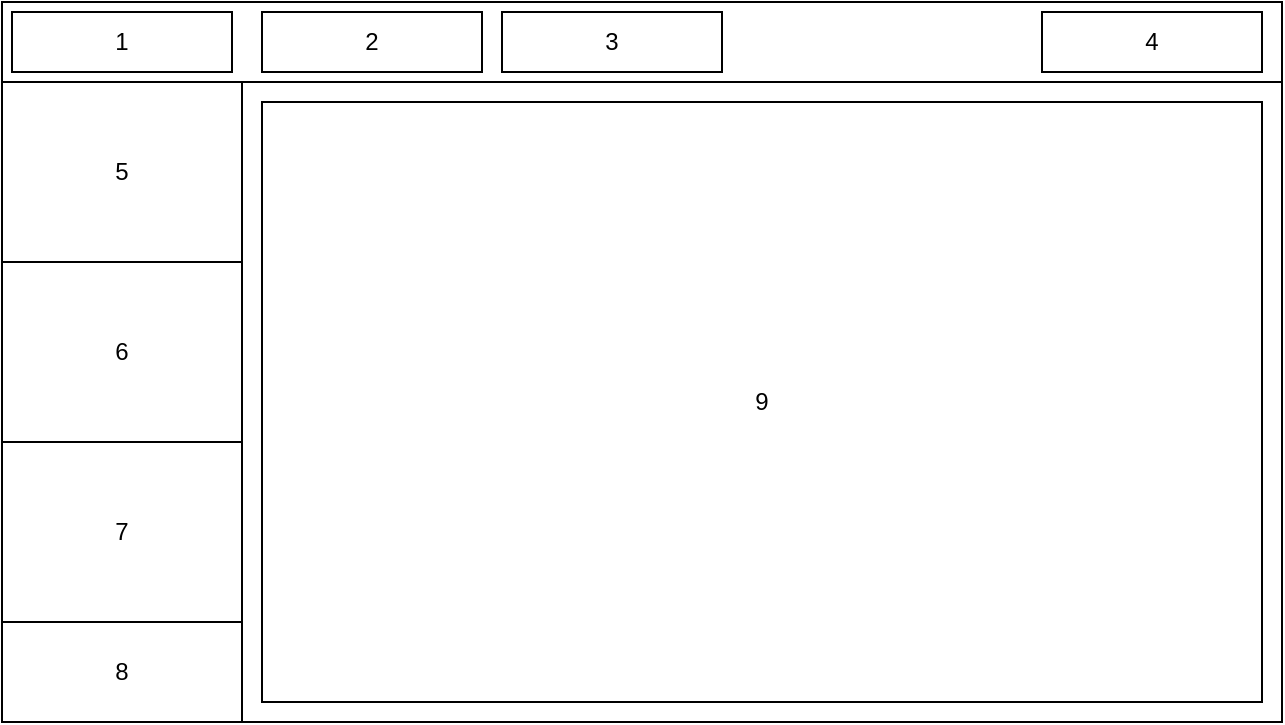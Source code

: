 <mxfile version="24.8.6">
  <diagram name="Страница — 1" id="cH2lech5biccicMYbITO">
    <mxGraphModel dx="738" dy="644" grid="0" gridSize="10" guides="1" tooltips="1" connect="1" arrows="1" fold="1" page="1" pageScale="1" pageWidth="827" pageHeight="1169" math="0" shadow="0">
      <root>
        <mxCell id="0" />
        <mxCell id="1" parent="0" />
        <mxCell id="OwMaVTb7Oe2Lk7Hu6vVw-1" value="" style="rounded=0;whiteSpace=wrap;html=1;" vertex="1" parent="1">
          <mxGeometry x="120" y="160" width="640" height="360" as="geometry" />
        </mxCell>
        <mxCell id="OwMaVTb7Oe2Lk7Hu6vVw-2" value="" style="rounded=0;whiteSpace=wrap;html=1;" vertex="1" parent="1">
          <mxGeometry x="120" y="160" width="640" height="40" as="geometry" />
        </mxCell>
        <mxCell id="OwMaVTb7Oe2Lk7Hu6vVw-3" value="" style="rounded=0;whiteSpace=wrap;html=1;" vertex="1" parent="1">
          <mxGeometry x="120" y="200" width="120" height="320" as="geometry" />
        </mxCell>
        <mxCell id="OwMaVTb7Oe2Lk7Hu6vVw-4" value="5" style="rounded=0;whiteSpace=wrap;html=1;" vertex="1" parent="1">
          <mxGeometry x="120" y="200" width="120" height="90" as="geometry" />
        </mxCell>
        <mxCell id="OwMaVTb7Oe2Lk7Hu6vVw-5" value="6" style="rounded=0;whiteSpace=wrap;html=1;" vertex="1" parent="1">
          <mxGeometry x="120" y="290" width="120" height="90" as="geometry" />
        </mxCell>
        <mxCell id="OwMaVTb7Oe2Lk7Hu6vVw-6" value="7" style="rounded=0;whiteSpace=wrap;html=1;" vertex="1" parent="1">
          <mxGeometry x="120" y="380" width="120" height="90" as="geometry" />
        </mxCell>
        <mxCell id="OwMaVTb7Oe2Lk7Hu6vVw-7" value="8" style="rounded=0;whiteSpace=wrap;html=1;" vertex="1" parent="1">
          <mxGeometry x="120" y="470" width="120" height="50" as="geometry" />
        </mxCell>
        <mxCell id="OwMaVTb7Oe2Lk7Hu6vVw-8" value="9" style="rounded=0;whiteSpace=wrap;html=1;" vertex="1" parent="1">
          <mxGeometry x="250" y="210" width="500" height="300" as="geometry" />
        </mxCell>
        <mxCell id="OwMaVTb7Oe2Lk7Hu6vVw-9" value="1" style="rounded=0;whiteSpace=wrap;html=1;" vertex="1" parent="1">
          <mxGeometry x="125" y="165" width="110" height="30" as="geometry" />
        </mxCell>
        <mxCell id="OwMaVTb7Oe2Lk7Hu6vVw-10" value="2" style="rounded=0;whiteSpace=wrap;html=1;" vertex="1" parent="1">
          <mxGeometry x="250" y="165" width="110" height="30" as="geometry" />
        </mxCell>
        <mxCell id="OwMaVTb7Oe2Lk7Hu6vVw-11" value="3" style="rounded=0;whiteSpace=wrap;html=1;" vertex="1" parent="1">
          <mxGeometry x="370" y="165" width="110" height="30" as="geometry" />
        </mxCell>
        <mxCell id="OwMaVTb7Oe2Lk7Hu6vVw-12" value="4" style="rounded=0;whiteSpace=wrap;html=1;" vertex="1" parent="1">
          <mxGeometry x="640" y="165" width="110" height="30" as="geometry" />
        </mxCell>
      </root>
    </mxGraphModel>
  </diagram>
</mxfile>
